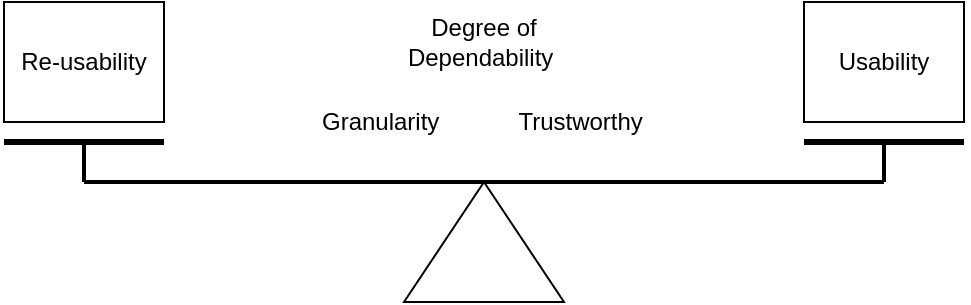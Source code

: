 <mxfile version="12.4.2" type="device" pages="1"><diagram id="ENlwSwDSXRFDONdWL4ne" name="Page-1"><mxGraphModel dx="932" dy="617" grid="1" gridSize="10" guides="1" tooltips="1" connect="1" arrows="1" fold="1" page="1" pageScale="1" pageWidth="827" pageHeight="1169" math="0" shadow="0"><root><mxCell id="0"/><mxCell id="1" parent="0"/><mxCell id="GUmfpDmkjsNS_uEf8PqB-1" value="" style="triangle;whiteSpace=wrap;html=1;rotation=-90;fillColor=none;" vertex="1" parent="1"><mxGeometry x="250" y="130" width="60" height="80" as="geometry"/></mxCell><mxCell id="GUmfpDmkjsNS_uEf8PqB-2" value="" style="endArrow=none;html=1;strokeWidth=2;" edge="1" parent="1"><mxGeometry width="50" height="50" relative="1" as="geometry"><mxPoint x="80" y="140" as="sourcePoint"/><mxPoint x="480" y="140" as="targetPoint"/></mxGeometry></mxCell><mxCell id="GUmfpDmkjsNS_uEf8PqB-3" value="" style="endArrow=none;html=1;strokeWidth=2;" edge="1" parent="1"><mxGeometry width="50" height="50" relative="1" as="geometry"><mxPoint x="80" y="120" as="sourcePoint"/><mxPoint x="80" y="140" as="targetPoint"/></mxGeometry></mxCell><mxCell id="GUmfpDmkjsNS_uEf8PqB-4" value="" style="endArrow=none;html=1;strokeWidth=2;" edge="1" parent="1"><mxGeometry width="50" height="50" relative="1" as="geometry"><mxPoint x="480" y="140" as="sourcePoint"/><mxPoint x="480" y="120" as="targetPoint"/></mxGeometry></mxCell><mxCell id="GUmfpDmkjsNS_uEf8PqB-6" value="" style="endArrow=none;html=1;strokeWidth=3;" edge="1" parent="1"><mxGeometry width="50" height="50" relative="1" as="geometry"><mxPoint x="120" y="120" as="sourcePoint"/><mxPoint x="40" y="120" as="targetPoint"/></mxGeometry></mxCell><mxCell id="GUmfpDmkjsNS_uEf8PqB-8" value="" style="endArrow=none;html=1;strokeWidth=3;" edge="1" parent="1"><mxGeometry width="50" height="50" relative="1" as="geometry"><mxPoint x="520" y="120" as="sourcePoint"/><mxPoint x="440" y="120" as="targetPoint"/></mxGeometry></mxCell><mxCell id="GUmfpDmkjsNS_uEf8PqB-9" value="" style="rounded=0;whiteSpace=wrap;html=1;fillColor=none;" vertex="1" parent="1"><mxGeometry x="40" y="50" width="80" height="60" as="geometry"/></mxCell><mxCell id="GUmfpDmkjsNS_uEf8PqB-10" value="" style="rounded=0;whiteSpace=wrap;html=1;fillColor=none;" vertex="1" parent="1"><mxGeometry x="440" y="50" width="80" height="60" as="geometry"/></mxCell><mxCell id="GUmfpDmkjsNS_uEf8PqB-11" value="&lt;font style=&quot;font-size: 12px&quot;&gt;Re-usability&lt;/font&gt;" style="text;html=1;strokeColor=none;fillColor=none;align=center;verticalAlign=middle;whiteSpace=wrap;rounded=0;" vertex="1" parent="1"><mxGeometry x="45" y="70" width="70" height="20" as="geometry"/></mxCell><mxCell id="GUmfpDmkjsNS_uEf8PqB-12" value="&lt;font style=&quot;font-size: 12px&quot;&gt;Usability&lt;/font&gt;" style="text;html=1;strokeColor=none;fillColor=none;align=center;verticalAlign=middle;whiteSpace=wrap;rounded=0;" vertex="1" parent="1"><mxGeometry x="440" y="70" width="80" height="20" as="geometry"/></mxCell><mxCell id="GUmfpDmkjsNS_uEf8PqB-20" value="Granularity&amp;nbsp;" style="text;html=1;strokeColor=none;fillColor=none;align=center;verticalAlign=middle;whiteSpace=wrap;rounded=0;" vertex="1" parent="1"><mxGeometry x="190" y="100" width="80" height="20" as="geometry"/></mxCell><mxCell id="GUmfpDmkjsNS_uEf8PqB-21" value="Degree of Dependability&amp;nbsp;" style="text;html=1;strokeColor=none;fillColor=none;align=center;verticalAlign=middle;whiteSpace=wrap;rounded=0;" vertex="1" parent="1"><mxGeometry x="240" y="60" width="80" height="20" as="geometry"/></mxCell><mxCell id="GUmfpDmkjsNS_uEf8PqB-22" value="Trustworthy&amp;nbsp;" style="text;html=1;strokeColor=none;fillColor=none;align=center;verticalAlign=middle;whiteSpace=wrap;rounded=0;" vertex="1" parent="1"><mxGeometry x="290" y="100" width="80" height="20" as="geometry"/></mxCell></root></mxGraphModel></diagram></mxfile>